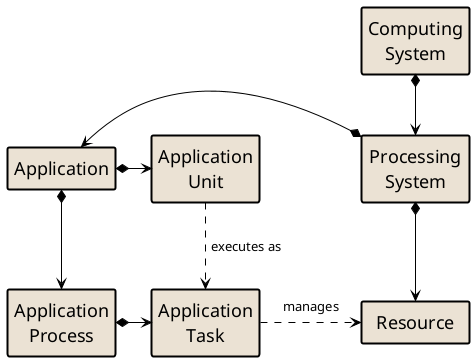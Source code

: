 @startuml

hide members
hide circle

skinparam ClassArrowColor Black
skinparam ClassBorderColor Black
skinparam ClassFontColor Black
skinparam ClassFontName "Calibri Normal"
skinparam ClassFontSize 18
skinparam ClassBackgroundColor #ebe2d4
skinparam ClassBorderThickness 2
skinparam Shadowing false
skinparam Padding 4
skinparam SameClassWidth true


together {
    class "Computing\nSystem"
    class "Processing\nSystem"
    class Resource
}

together {
    class Application
    class "Application\nUnit"
}

Application *--> "Application\nProcess"
Application *-> "Application\nUnit"
"Processing\nSystem" *-> Application
"Application\nProcess" *-> "Application\nTask"

"Application\nUnit" ..> "Application\nTask" : "executes as"

"Application\nTask" .> Resource : manages

"Computing\nSystem" *--> "Processing\nSystem"
"Processing\nSystem" *--> "Resource"


@enduml
